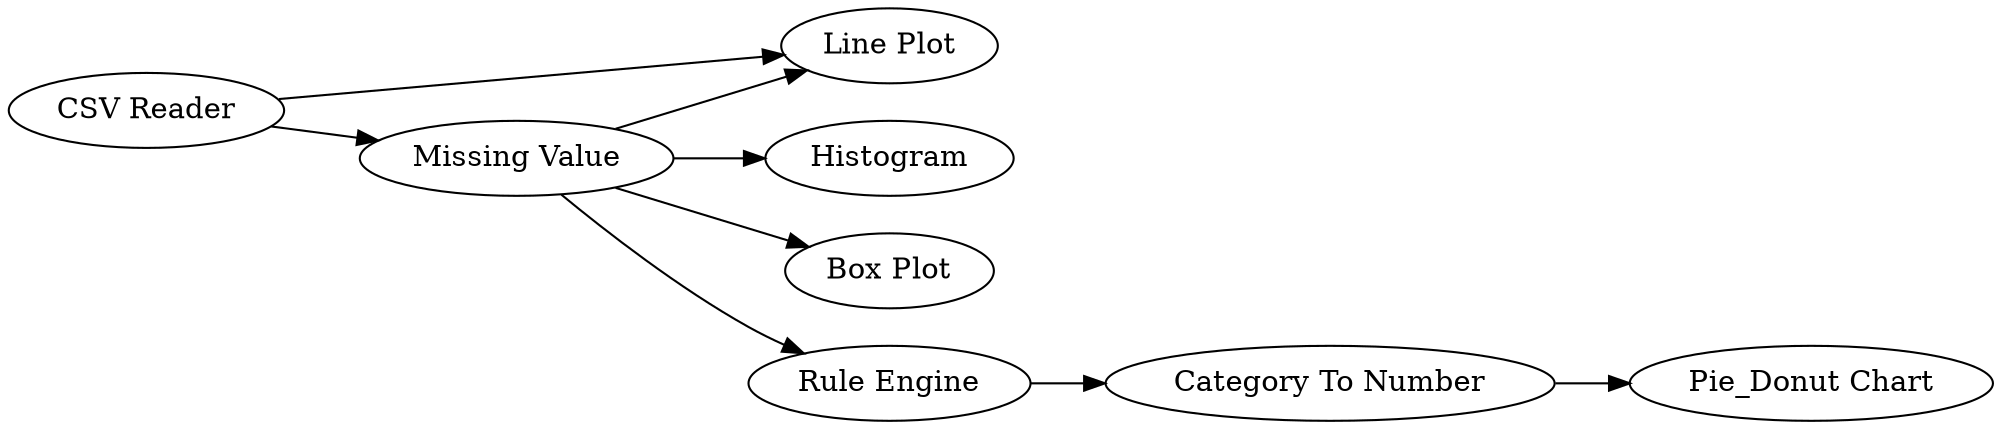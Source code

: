 digraph {
	1 [label="CSV Reader"]
	2 [label="Missing Value"]
	3 [label="Line Plot"]
	4 [label=Histogram]
	5 [label="Box Plot"]
	6 [label="Rule Engine"]
	7 [label="Category To Number"]
	8 [label="Pie_Donut Chart"]
	1 -> 2
	1 -> 3
	2 -> 3
	2 -> 5
	2 -> 4
	2 -> 6
	6 -> 7
	7 -> 8
	rankdir=LR
}
